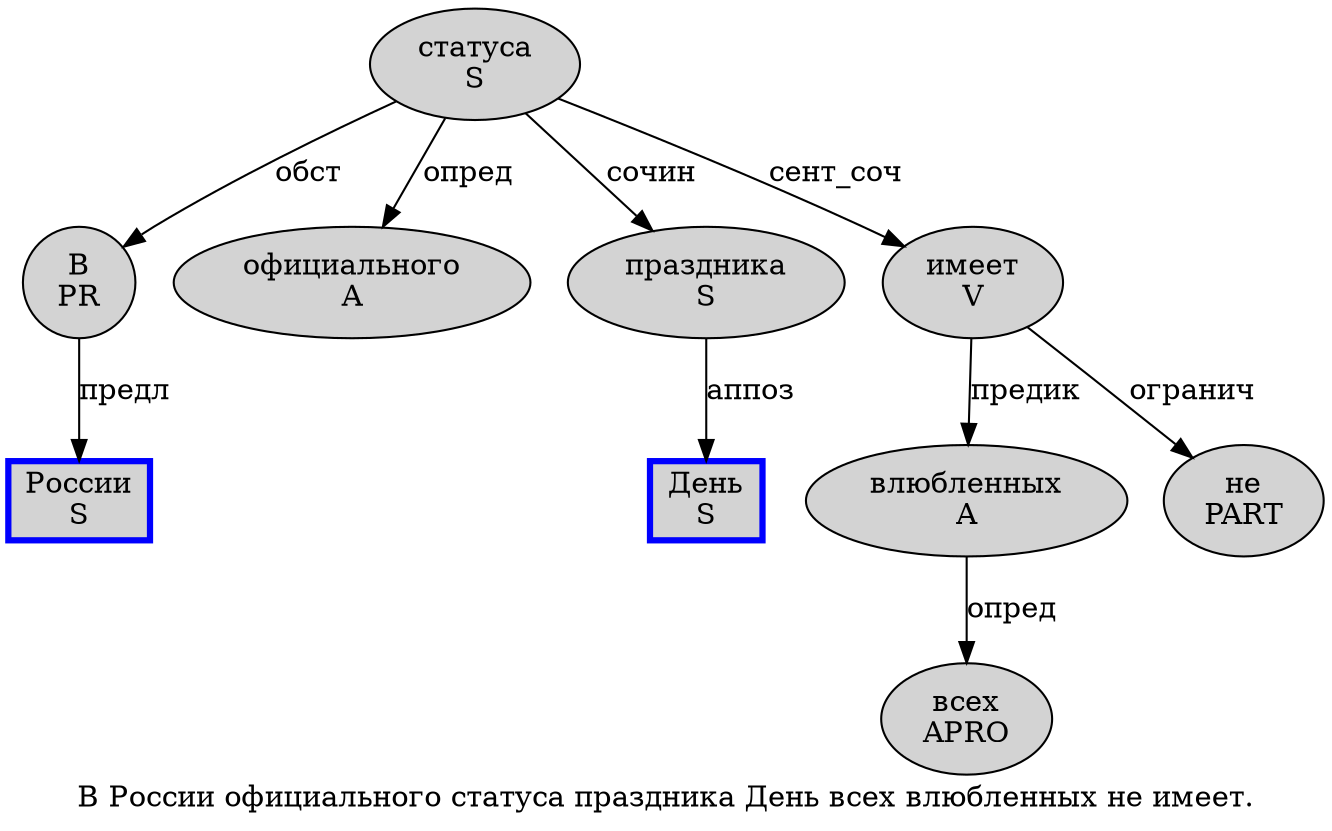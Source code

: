 digraph SENTENCE_1509 {
	graph [label="В России официального статуса праздника День всех влюбленных не имеет."]
	node [style=filled]
		0 [label="В
PR" color="" fillcolor=lightgray penwidth=1 shape=ellipse]
		1 [label="России
S" color=blue fillcolor=lightgray penwidth=3 shape=box]
		2 [label="официального
A" color="" fillcolor=lightgray penwidth=1 shape=ellipse]
		3 [label="статуса
S" color="" fillcolor=lightgray penwidth=1 shape=ellipse]
		4 [label="праздника
S" color="" fillcolor=lightgray penwidth=1 shape=ellipse]
		5 [label="День
S" color=blue fillcolor=lightgray penwidth=3 shape=box]
		6 [label="всех
APRO" color="" fillcolor=lightgray penwidth=1 shape=ellipse]
		7 [label="влюбленных
A" color="" fillcolor=lightgray penwidth=1 shape=ellipse]
		8 [label="не
PART" color="" fillcolor=lightgray penwidth=1 shape=ellipse]
		9 [label="имеет
V" color="" fillcolor=lightgray penwidth=1 shape=ellipse]
			4 -> 5 [label="аппоз"]
			7 -> 6 [label="опред"]
			0 -> 1 [label="предл"]
			3 -> 0 [label="обст"]
			3 -> 2 [label="опред"]
			3 -> 4 [label="сочин"]
			3 -> 9 [label="сент_соч"]
			9 -> 7 [label="предик"]
			9 -> 8 [label="огранич"]
}